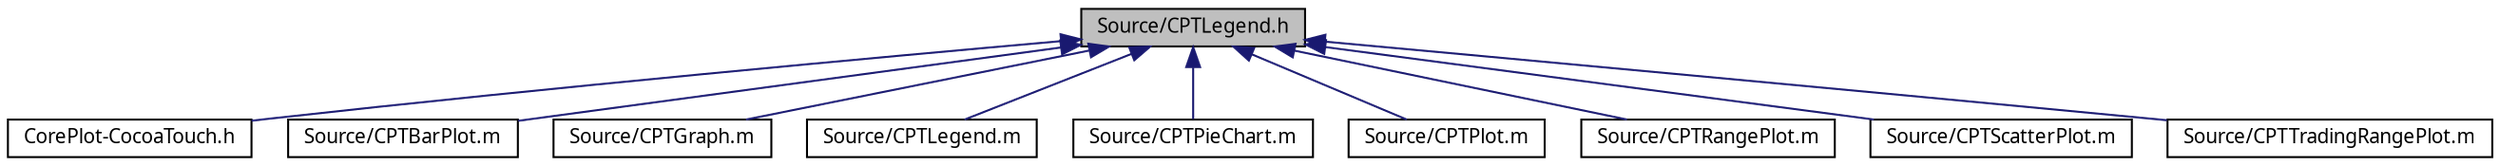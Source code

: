digraph "Source/CPTLegend.h"
{
 // LATEX_PDF_SIZE
  bgcolor="transparent";
  edge [fontname="Lucinda Grande",fontsize="10",labelfontname="Lucinda Grande",labelfontsize="10"];
  node [fontname="Lucinda Grande",fontsize="10",shape=record];
  Node1 [label="Source/CPTLegend.h",height=0.2,width=0.4,color="black", fillcolor="grey75", style="filled", fontcolor="black",tooltip=" "];
  Node1 -> Node2 [dir="back",color="midnightblue",fontsize="10",style="solid",fontname="Lucinda Grande"];
  Node2 [label="CorePlot-CocoaTouch.h",height=0.2,width=0.4,color="black",URL="$_core_plot-_cocoa_touch_8h.html",tooltip=" "];
  Node1 -> Node3 [dir="back",color="midnightblue",fontsize="10",style="solid",fontname="Lucinda Grande"];
  Node3 [label="Source/CPTBarPlot.m",height=0.2,width=0.4,color="black",URL="$_c_p_t_bar_plot_8m.html",tooltip=" "];
  Node1 -> Node4 [dir="back",color="midnightblue",fontsize="10",style="solid",fontname="Lucinda Grande"];
  Node4 [label="Source/CPTGraph.m",height=0.2,width=0.4,color="black",URL="$_c_p_t_graph_8m.html",tooltip=" "];
  Node1 -> Node5 [dir="back",color="midnightblue",fontsize="10",style="solid",fontname="Lucinda Grande"];
  Node5 [label="Source/CPTLegend.m",height=0.2,width=0.4,color="black",URL="$_c_p_t_legend_8m.html",tooltip=" "];
  Node1 -> Node6 [dir="back",color="midnightblue",fontsize="10",style="solid",fontname="Lucinda Grande"];
  Node6 [label="Source/CPTPieChart.m",height=0.2,width=0.4,color="black",URL="$_c_p_t_pie_chart_8m.html",tooltip=" "];
  Node1 -> Node7 [dir="back",color="midnightblue",fontsize="10",style="solid",fontname="Lucinda Grande"];
  Node7 [label="Source/CPTPlot.m",height=0.2,width=0.4,color="black",URL="$_c_p_t_plot_8m.html",tooltip=" "];
  Node1 -> Node8 [dir="back",color="midnightblue",fontsize="10",style="solid",fontname="Lucinda Grande"];
  Node8 [label="Source/CPTRangePlot.m",height=0.2,width=0.4,color="black",URL="$_c_p_t_range_plot_8m.html",tooltip=" "];
  Node1 -> Node9 [dir="back",color="midnightblue",fontsize="10",style="solid",fontname="Lucinda Grande"];
  Node9 [label="Source/CPTScatterPlot.m",height=0.2,width=0.4,color="black",URL="$_c_p_t_scatter_plot_8m.html",tooltip=" "];
  Node1 -> Node10 [dir="back",color="midnightblue",fontsize="10",style="solid",fontname="Lucinda Grande"];
  Node10 [label="Source/CPTTradingRangePlot.m",height=0.2,width=0.4,color="black",URL="$_c_p_t_trading_range_plot_8m.html",tooltip=" "];
}
